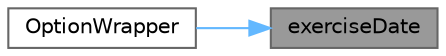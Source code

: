 digraph "exerciseDate"
{
 // INTERACTIVE_SVG=YES
 // LATEX_PDF_SIZE
  bgcolor="transparent";
  edge [fontname=Helvetica,fontsize=10,labelfontname=Helvetica,labelfontsize=10];
  node [fontname=Helvetica,fontsize=10,shape=box,height=0.2,width=0.4];
  rankdir="RL";
  Node1 [label="exerciseDate",height=0.2,width=0.4,color="gray40", fillcolor="grey60", style="filled", fontcolor="black",tooltip="the (actual) date the option was exercised"];
  Node1 -> Node2 [dir="back",color="steelblue1",style="solid"];
  Node2 [label="OptionWrapper",height=0.2,width=0.4,color="grey40", fillcolor="white", style="filled",URL="$classore_1_1data_1_1_option_wrapper.html#a2092751a71418fab3629bc8b604a084d",tooltip="Constructor."];
}
